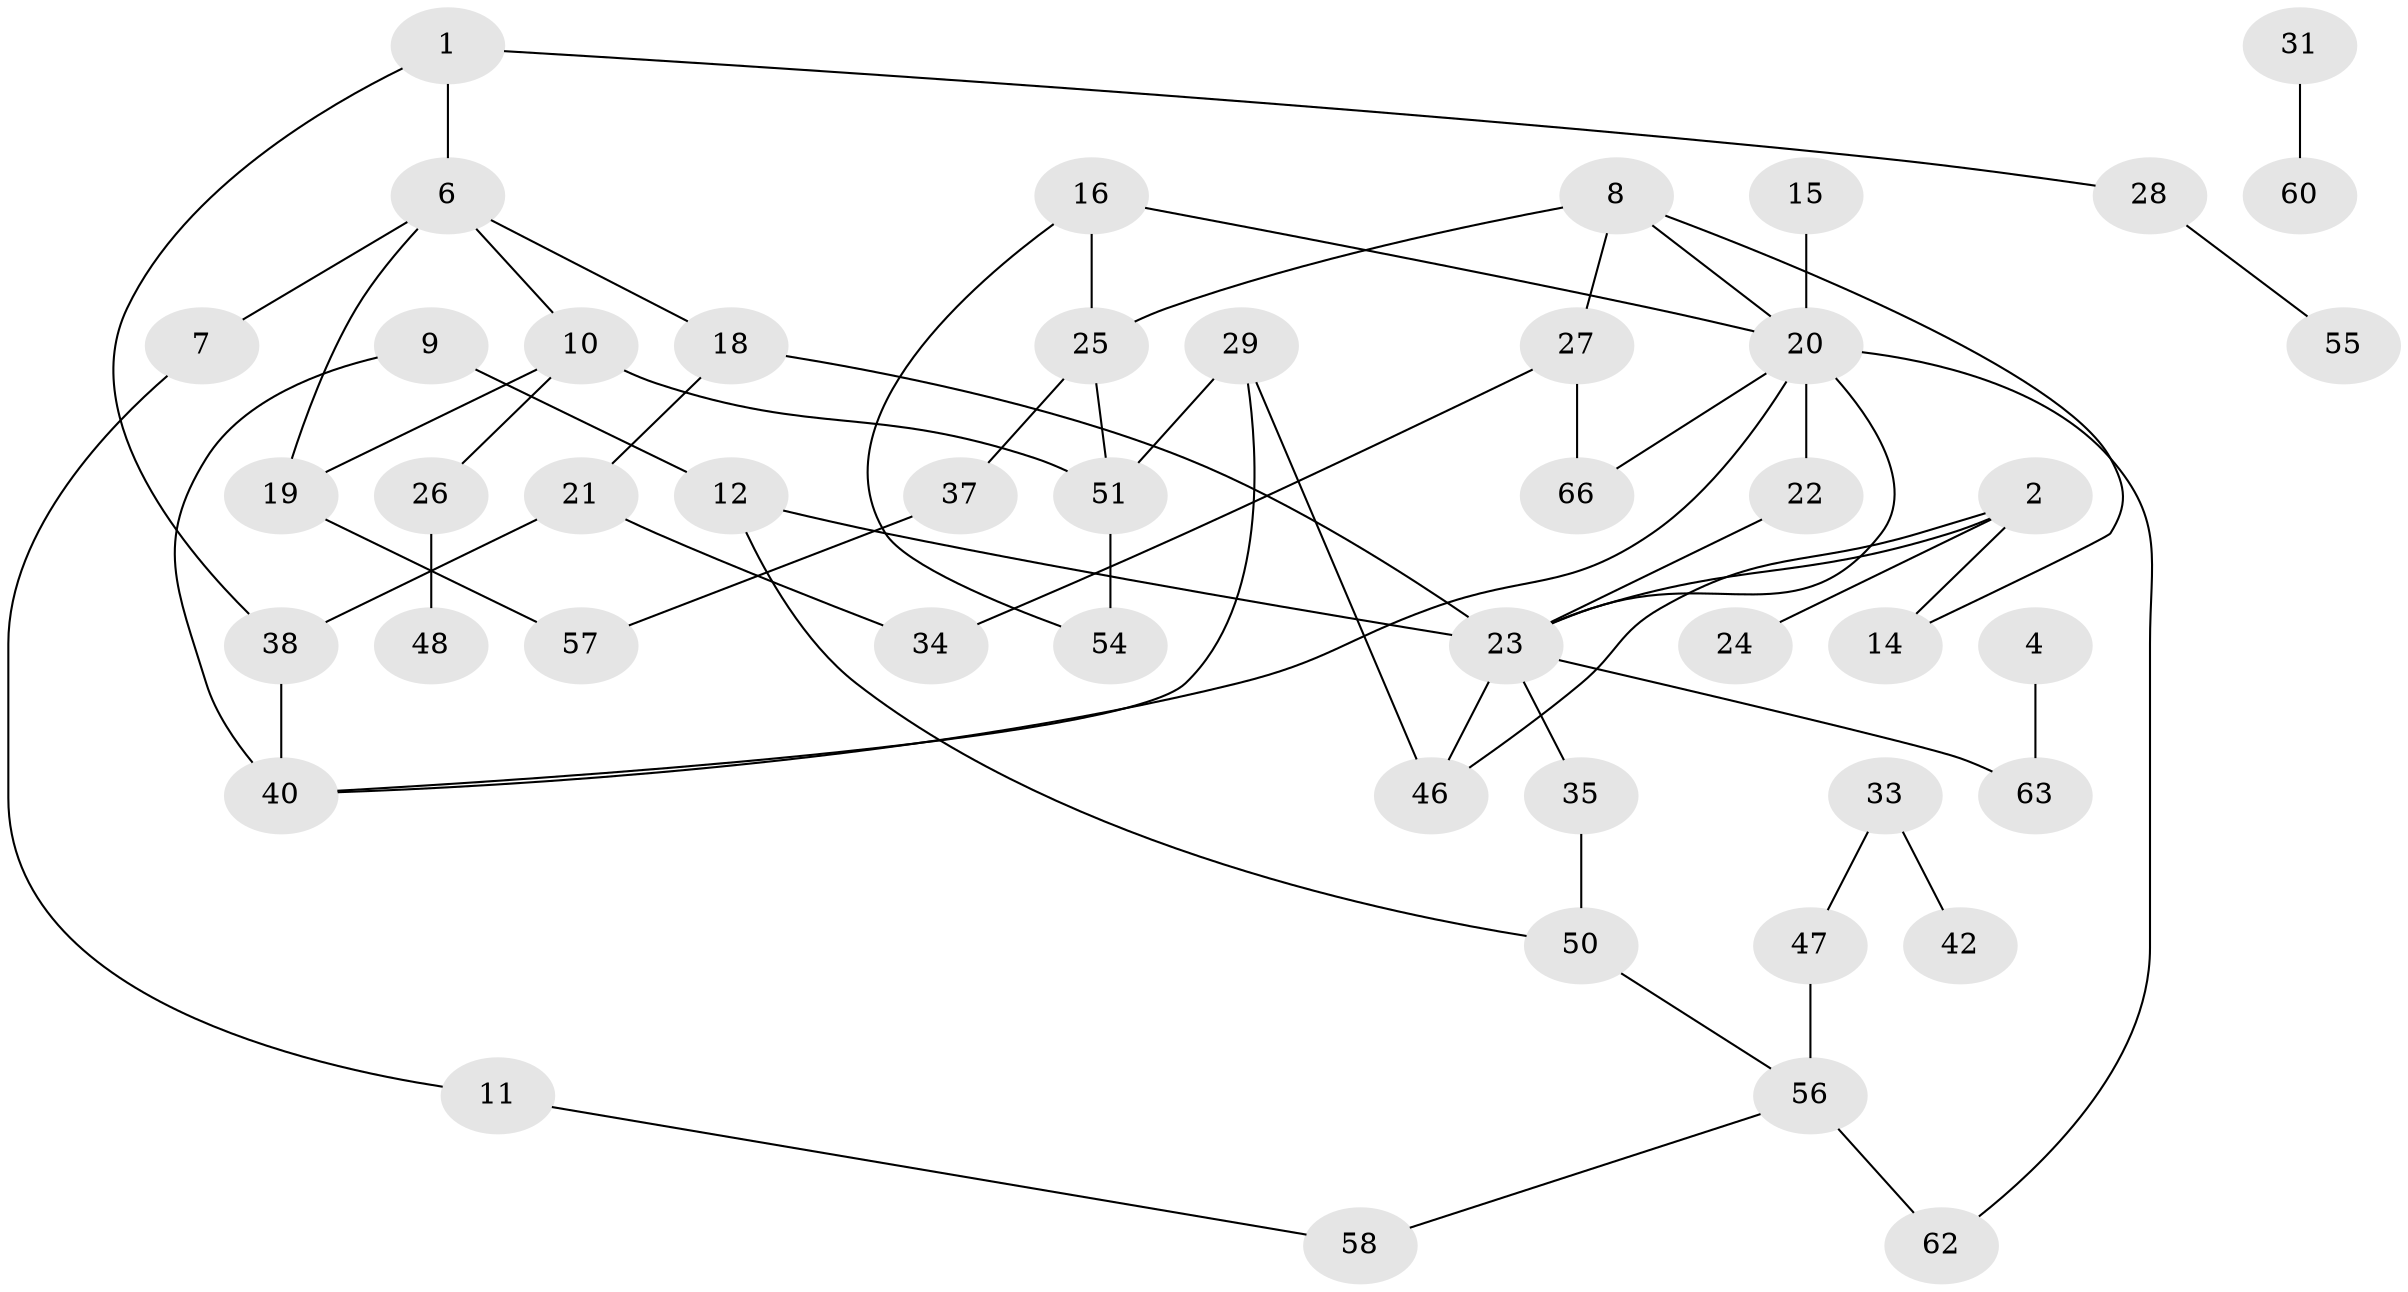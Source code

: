 // original degree distribution, {2: 0.2868217054263566, 1: 0.26356589147286824, 0: 0.11627906976744186, 3: 0.2248062015503876, 4: 0.06201550387596899, 5: 0.03875968992248062, 6: 0.007751937984496124}
// Generated by graph-tools (version 1.1) at 2025/33/03/09/25 02:33:24]
// undirected, 47 vertices, 63 edges
graph export_dot {
graph [start="1"]
  node [color=gray90,style=filled];
  1;
  2;
  4;
  6;
  7;
  8;
  9;
  10;
  11;
  12;
  14;
  15;
  16;
  18;
  19;
  20;
  21;
  22;
  23;
  24;
  25;
  26;
  27;
  28;
  29;
  31;
  33;
  34;
  35;
  37;
  38;
  40;
  42;
  46;
  47;
  48;
  50;
  51;
  54;
  55;
  56;
  57;
  58;
  60;
  62;
  63;
  66;
  1 -- 6 [weight=1.0];
  1 -- 28 [weight=1.0];
  1 -- 38 [weight=1.0];
  2 -- 14 [weight=1.0];
  2 -- 23 [weight=1.0];
  2 -- 24 [weight=1.0];
  2 -- 46 [weight=1.0];
  4 -- 63 [weight=1.0];
  6 -- 7 [weight=1.0];
  6 -- 10 [weight=1.0];
  6 -- 18 [weight=1.0];
  6 -- 19 [weight=1.0];
  7 -- 11 [weight=1.0];
  8 -- 14 [weight=1.0];
  8 -- 20 [weight=1.0];
  8 -- 25 [weight=1.0];
  8 -- 27 [weight=1.0];
  9 -- 12 [weight=1.0];
  9 -- 40 [weight=2.0];
  10 -- 19 [weight=1.0];
  10 -- 26 [weight=1.0];
  10 -- 51 [weight=1.0];
  11 -- 58 [weight=1.0];
  12 -- 23 [weight=2.0];
  12 -- 50 [weight=1.0];
  15 -- 20 [weight=1.0];
  16 -- 20 [weight=1.0];
  16 -- 25 [weight=1.0];
  16 -- 54 [weight=1.0];
  18 -- 21 [weight=1.0];
  18 -- 23 [weight=2.0];
  19 -- 57 [weight=3.0];
  20 -- 22 [weight=4.0];
  20 -- 23 [weight=1.0];
  20 -- 40 [weight=1.0];
  20 -- 62 [weight=2.0];
  20 -- 66 [weight=2.0];
  21 -- 34 [weight=1.0];
  21 -- 38 [weight=1.0];
  22 -- 23 [weight=1.0];
  23 -- 35 [weight=1.0];
  23 -- 46 [weight=1.0];
  23 -- 63 [weight=1.0];
  25 -- 37 [weight=1.0];
  25 -- 51 [weight=1.0];
  26 -- 48 [weight=1.0];
  27 -- 34 [weight=1.0];
  27 -- 66 [weight=1.0];
  28 -- 55 [weight=1.0];
  29 -- 40 [weight=1.0];
  29 -- 46 [weight=1.0];
  29 -- 51 [weight=1.0];
  31 -- 60 [weight=1.0];
  33 -- 42 [weight=1.0];
  33 -- 47 [weight=1.0];
  35 -- 50 [weight=1.0];
  37 -- 57 [weight=1.0];
  38 -- 40 [weight=1.0];
  47 -- 56 [weight=1.0];
  50 -- 56 [weight=1.0];
  51 -- 54 [weight=1.0];
  56 -- 58 [weight=1.0];
  56 -- 62 [weight=2.0];
}
